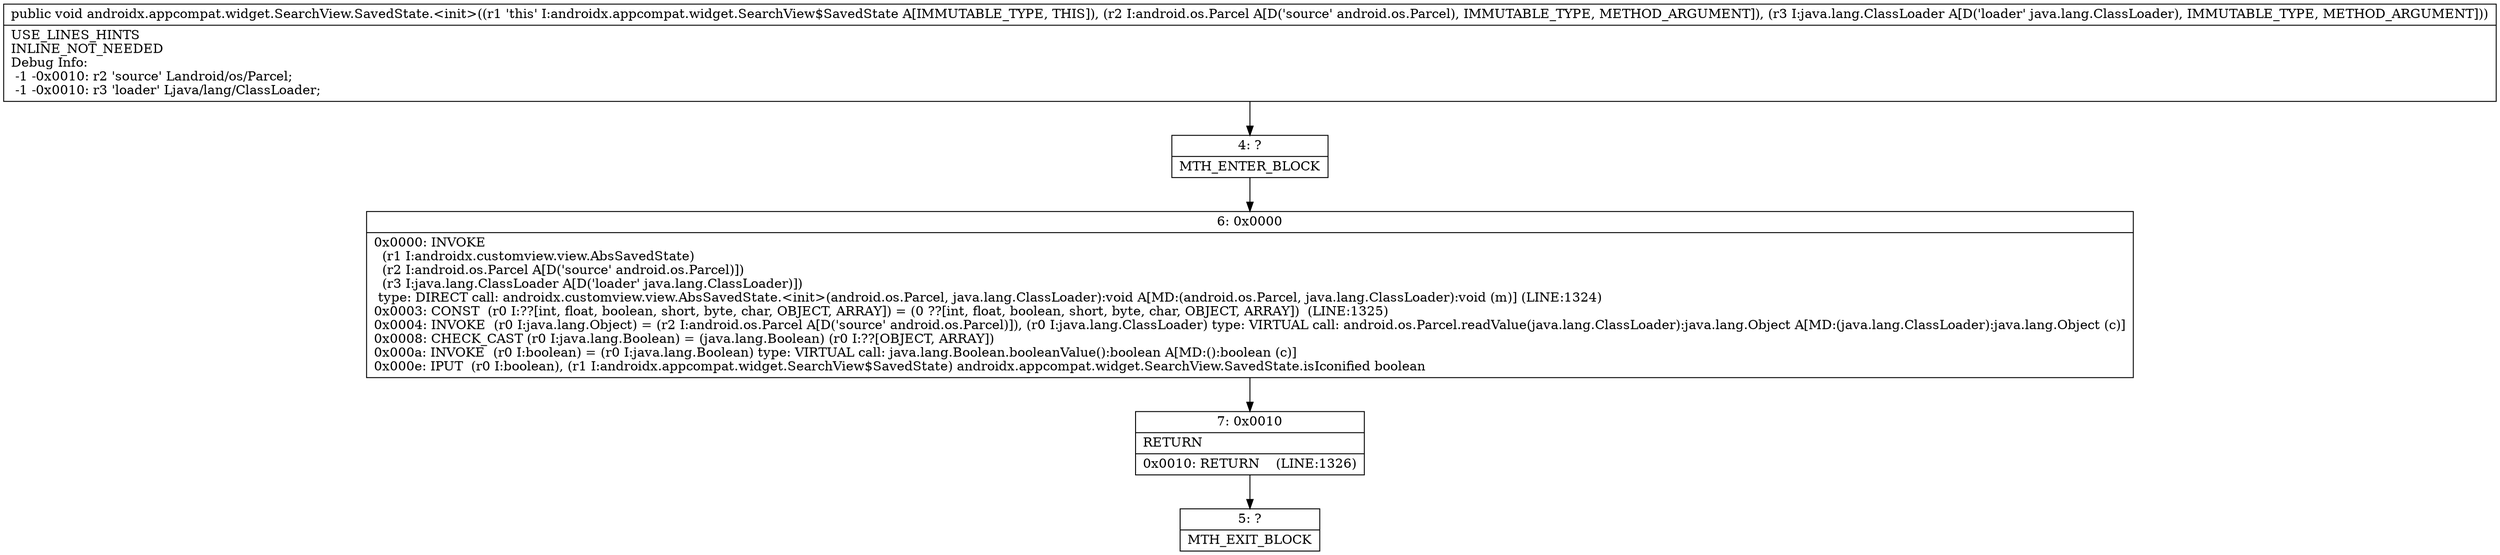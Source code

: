 digraph "CFG forandroidx.appcompat.widget.SearchView.SavedState.\<init\>(Landroid\/os\/Parcel;Ljava\/lang\/ClassLoader;)V" {
Node_4 [shape=record,label="{4\:\ ?|MTH_ENTER_BLOCK\l}"];
Node_6 [shape=record,label="{6\:\ 0x0000|0x0000: INVOKE  \l  (r1 I:androidx.customview.view.AbsSavedState)\l  (r2 I:android.os.Parcel A[D('source' android.os.Parcel)])\l  (r3 I:java.lang.ClassLoader A[D('loader' java.lang.ClassLoader)])\l type: DIRECT call: androidx.customview.view.AbsSavedState.\<init\>(android.os.Parcel, java.lang.ClassLoader):void A[MD:(android.os.Parcel, java.lang.ClassLoader):void (m)] (LINE:1324)\l0x0003: CONST  (r0 I:??[int, float, boolean, short, byte, char, OBJECT, ARRAY]) = (0 ??[int, float, boolean, short, byte, char, OBJECT, ARRAY])  (LINE:1325)\l0x0004: INVOKE  (r0 I:java.lang.Object) = (r2 I:android.os.Parcel A[D('source' android.os.Parcel)]), (r0 I:java.lang.ClassLoader) type: VIRTUAL call: android.os.Parcel.readValue(java.lang.ClassLoader):java.lang.Object A[MD:(java.lang.ClassLoader):java.lang.Object (c)]\l0x0008: CHECK_CAST (r0 I:java.lang.Boolean) = (java.lang.Boolean) (r0 I:??[OBJECT, ARRAY]) \l0x000a: INVOKE  (r0 I:boolean) = (r0 I:java.lang.Boolean) type: VIRTUAL call: java.lang.Boolean.booleanValue():boolean A[MD:():boolean (c)]\l0x000e: IPUT  (r0 I:boolean), (r1 I:androidx.appcompat.widget.SearchView$SavedState) androidx.appcompat.widget.SearchView.SavedState.isIconified boolean \l}"];
Node_7 [shape=record,label="{7\:\ 0x0010|RETURN\l|0x0010: RETURN    (LINE:1326)\l}"];
Node_5 [shape=record,label="{5\:\ ?|MTH_EXIT_BLOCK\l}"];
MethodNode[shape=record,label="{public void androidx.appcompat.widget.SearchView.SavedState.\<init\>((r1 'this' I:androidx.appcompat.widget.SearchView$SavedState A[IMMUTABLE_TYPE, THIS]), (r2 I:android.os.Parcel A[D('source' android.os.Parcel), IMMUTABLE_TYPE, METHOD_ARGUMENT]), (r3 I:java.lang.ClassLoader A[D('loader' java.lang.ClassLoader), IMMUTABLE_TYPE, METHOD_ARGUMENT]))  | USE_LINES_HINTS\lINLINE_NOT_NEEDED\lDebug Info:\l  \-1 \-0x0010: r2 'source' Landroid\/os\/Parcel;\l  \-1 \-0x0010: r3 'loader' Ljava\/lang\/ClassLoader;\l}"];
MethodNode -> Node_4;Node_4 -> Node_6;
Node_6 -> Node_7;
Node_7 -> Node_5;
}

